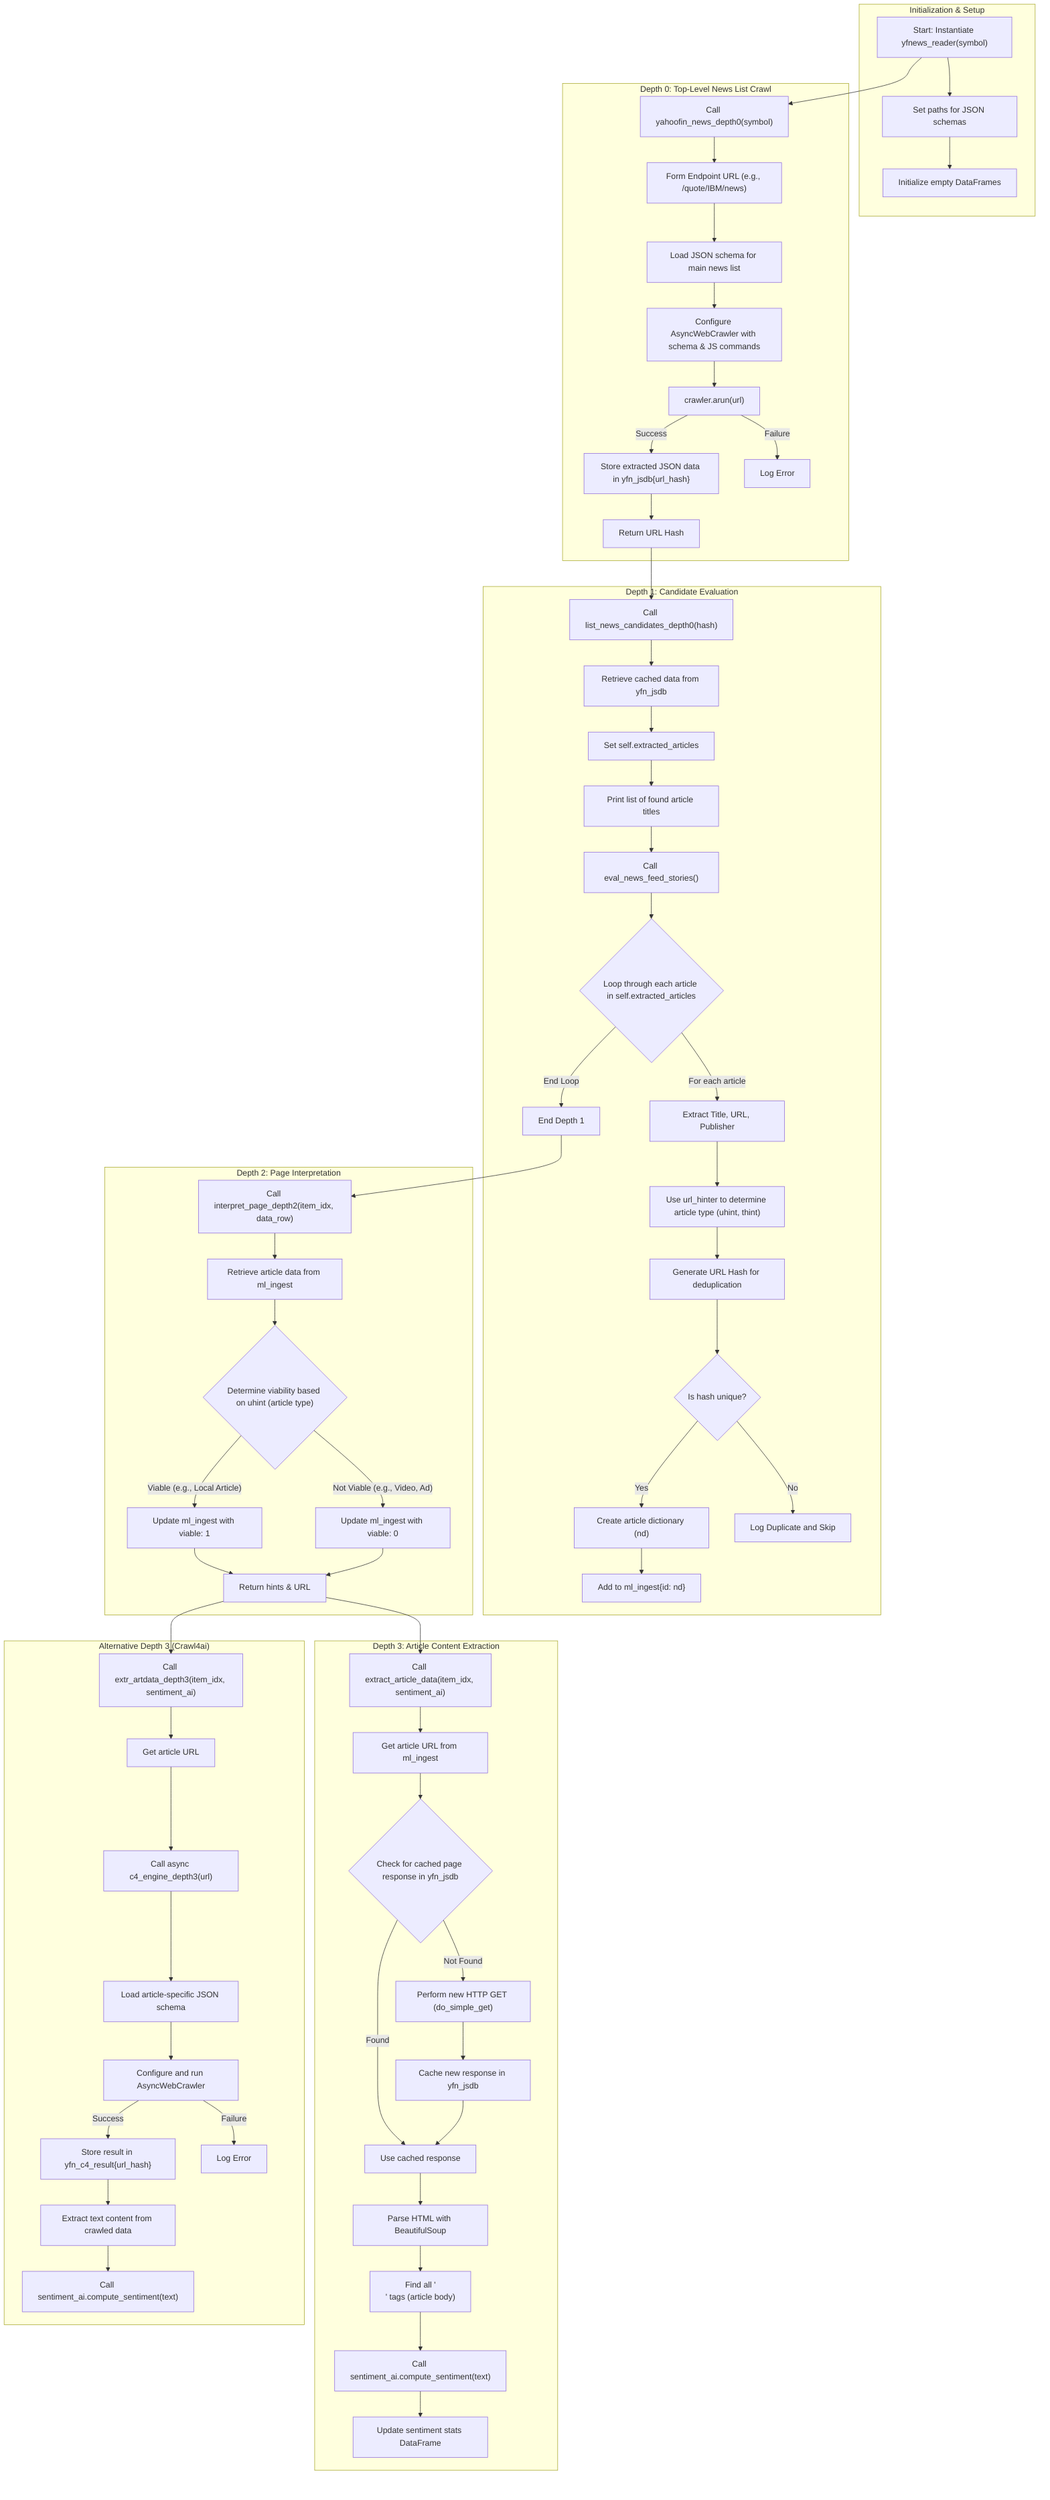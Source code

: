 graph TD
    subgraph Initialization & Setup
        A["Start: Instantiate yfnews_reader(symbol)"] --> B["Set paths for JSON schemas"];
        B --> C["Initialize empty DataFrames"];
    end

    subgraph "Depth 0: Top-Level News List Crawl"
        D["Call yahoofin_news_depth0(symbol)"] --> E["Form Endpoint URL (e.g., /quote/IBM/news)"];
        E --> F["Load JSON schema for main news list"];
        F --> G["Configure AsyncWebCrawler with schema & JS commands"];
        G --> H["crawler.arun(url)"];
        H -- Success --> I["Store extracted JSON data in yfn_jsdb{url_hash}"];
        H -- Failure --> J["Log Error"];
        I --> K["Return URL Hash"];
    end

    subgraph "Depth 1: Candidate Evaluation"
        L["Call list_news_candidates_depth0(hash)"] --> M["Retrieve cached data from yfn_jsdb"];
        M --> N["Set self.extracted_articles"];
        N --> O["Print list of found article titles"];
        O --> P["Call eval_news_feed_stories()"];
        P --> Q{"Loop through each article in self.extracted_articles"};
        Q -- For each article --> R["Extract Title, URL, Publisher"];
        R --> S["Use url_hinter to determine article type (uhint, thint)"];
        S --> T["Generate URL Hash for deduplication"];
        T --> U{"Is hash unique?"};
        U -- Yes --> V["Create article dictionary (nd)"];
        V --> W["Add to ml_ingest{id: nd}"];
        U -- No --> X["Log Duplicate and Skip"];
        Q -- End Loop --> Y["End Depth 1"];
    end

    subgraph "Depth 2: Page Interpretation"
        Z["Call interpret_page_depth2(item_idx, data_row)"] --> AA["Retrieve article data from ml_ingest"];
        AA --> BB{"Determine viability based on uhint (article type)"};
        BB -- Viable (e.g., Local Article) --> CC["Update ml_ingest with viable: 1"];
        BB -- Not Viable (e.g., Video, Ad) --> DD["Update ml_ingest with viable: 0"];
        CC --> EE["Return hints & URL"];
        DD --> EE;
    end

    subgraph "Depth 3: Article Content Extraction"
        FF["Call extract_article_data(item_idx, sentiment_ai)"] --> GG["Get article URL from ml_ingest"];
        GG --> HH{"Check for cached page response in yfn_jsdb"};
        HH -- Found --> II["Use cached response"];
        HH -- Not Found --> JJ["Perform new HTTP GET (do_simple_get)"];
        JJ --> KK["Cache new response in yfn_jsdb"];
        KK --> II;
        II --> LL["Parse HTML with BeautifulSoup"];
        LL --> MM["Find all '<p>' tags (article body)"];
        MM --> NN["Call sentiment_ai.compute_sentiment(text)"];
        NN --> OO["Update sentiment stats DataFrame"];
    end
    
    subgraph "Alternative Depth 3 (Crawl4ai)"
        A1["Call extr_artdata_depth3(item_idx, sentiment_ai)"] --> B1["Get article URL"];
        B1 --> C1["Call async c4_engine_depth3(url)"];
        C1 --> D1["Load article-specific JSON schema"];
        D1 --> E1["Configure and run AsyncWebCrawler"];
        E1 -- Success --> F1["Store result in yfn_c4_result{url_hash}"];
        F1 --> G1["Extract text content from crawled data"];
        G1 --> H1["Call sentiment_ai.compute_sentiment(text)"];
        E1 -- Failure --> I1["Log Error"];
    end

    %% Flow Connections
    A --> D;
    K --> L;
    Y --> Z;
    EE --> FF;
    EE --> A1;